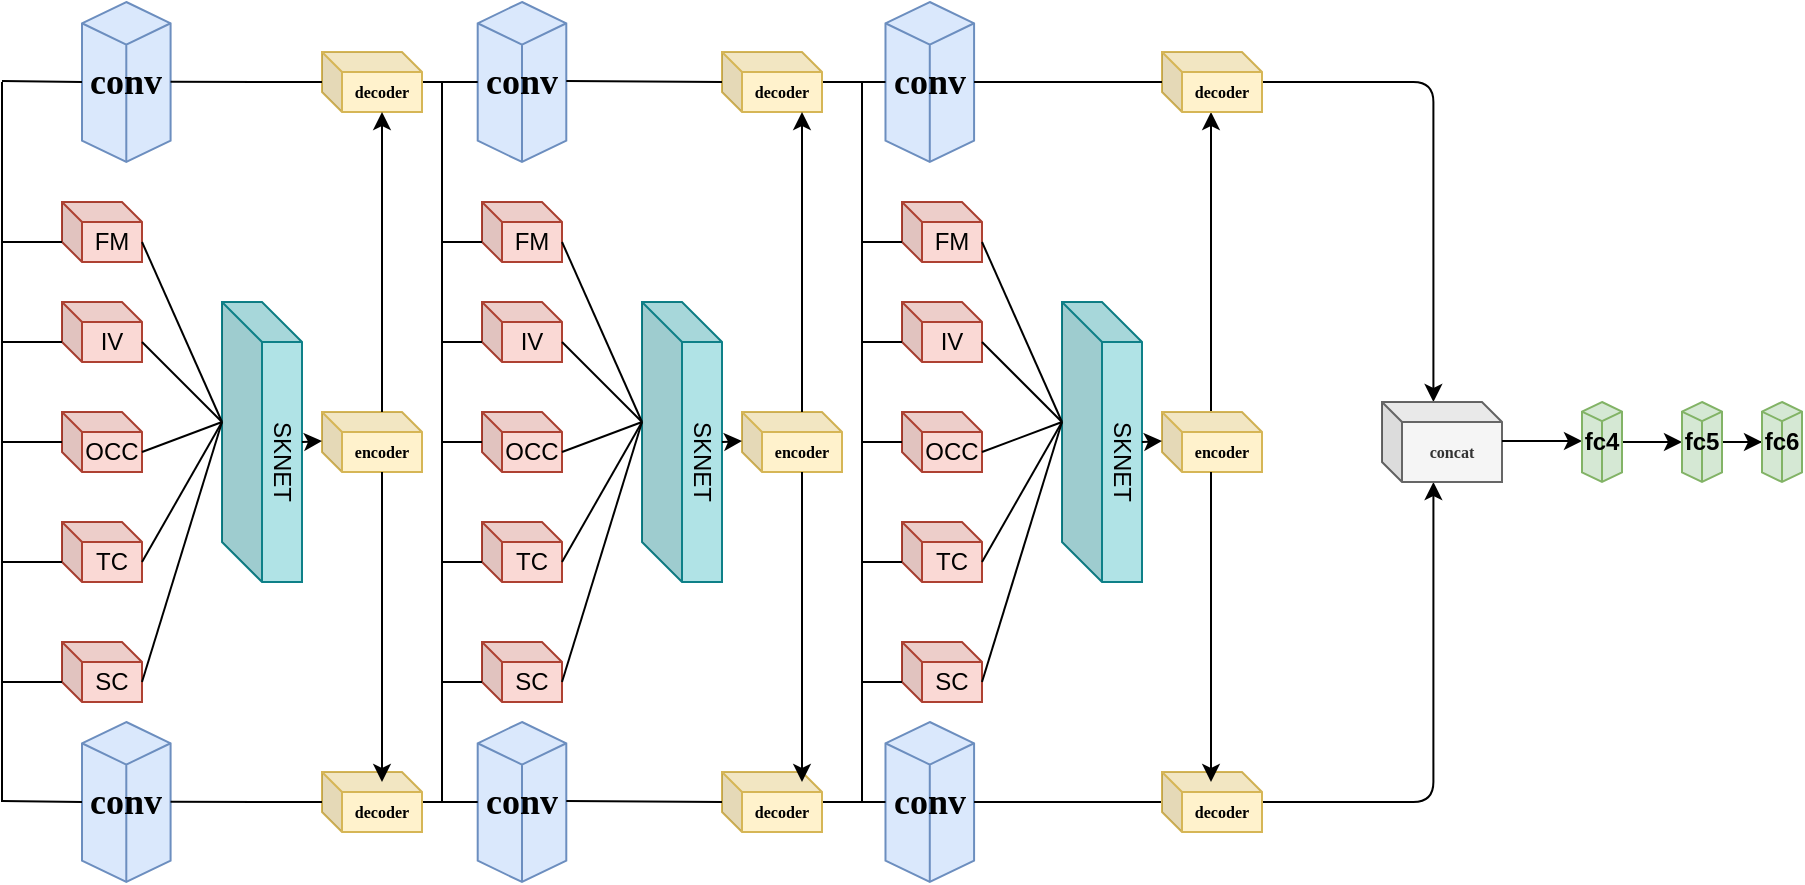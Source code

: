 <mxfile version="14.8.6" type="github">
  <diagram id="GJf43r-7LbxpunQonn26" name="第 1 页">
    <mxGraphModel dx="1238" dy="652" grid="1" gridSize="10" guides="1" tooltips="1" connect="1" arrows="1" fold="1" page="1" pageScale="1" pageWidth="827" pageHeight="1169" math="0" shadow="0">
      <root>
        <mxCell id="0" />
        <mxCell id="1" parent="0" />
        <mxCell id="bDL_2r86WqNwmGLxh7qB-3" value="&lt;h2&gt;&lt;font face=&quot;Times New Roman&quot;&gt;conv&lt;/font&gt;&lt;/h2&gt;" style="whiteSpace=wrap;html=1;shape=mxgraph.basic.isocube;isoAngle=15;direction=east;fillColor=#dae8fc;strokeColor=#6c8ebf;" parent="1" vertex="1">
          <mxGeometry x="80" y="160" width="44.295" height="80" as="geometry" />
        </mxCell>
        <mxCell id="bDL_2r86WqNwmGLxh7qB-8" value="&lt;h2&gt;&lt;font face=&quot;Times New Roman&quot;&gt;conv&lt;/font&gt;&lt;/h2&gt;" style="whiteSpace=wrap;html=1;shape=mxgraph.basic.isocube;isoAngle=15;direction=east;fillColor=#dae8fc;strokeColor=#6c8ebf;" parent="1" vertex="1">
          <mxGeometry x="277.851" y="160" width="44.295" height="80" as="geometry" />
        </mxCell>
        <mxCell id="bDL_2r86WqNwmGLxh7qB-20" value="" style="endArrow=none;html=1;exitX=1;exitY=0.5;exitDx=0;exitDy=0;exitPerimeter=0;entryX=0;entryY=0.5;entryDx=0;entryDy=0;entryPerimeter=0;" parent="1" target="bDL_2r86WqNwmGLxh7qB-8" edge="1">
          <mxGeometry x="201.12" y="200.07" width="41.22" height="50" as="geometry">
            <mxPoint x="246.109" y="200" as="sourcePoint" />
            <mxPoint x="335.562" y="320" as="targetPoint" />
          </mxGeometry>
        </mxCell>
        <mxCell id="bDL_2r86WqNwmGLxh7qB-31" value="&lt;h2&gt;&lt;font face=&quot;Times New Roman&quot;&gt;conv&lt;/font&gt;&lt;/h2&gt;" style="whiteSpace=wrap;html=1;shape=mxgraph.basic.isocube;isoAngle=15;direction=east;fillColor=#dae8fc;strokeColor=#6c8ebf;" parent="1" vertex="1">
          <mxGeometry x="481.745" y="160" width="44.295" height="80" as="geometry" />
        </mxCell>
        <mxCell id="bDL_2r86WqNwmGLxh7qB-33" value="" style="endArrow=none;html=1;exitX=1;exitY=0.5;exitDx=0;exitDy=0;exitPerimeter=0;entryX=0;entryY=0.5;entryDx=0;entryDy=0;entryPerimeter=0;" parent="1" target="bDL_2r86WqNwmGLxh7qB-31" edge="1">
          <mxGeometry x="405.014" y="200.07" width="41.22" height="50" as="geometry">
            <mxPoint x="450.004" y="200" as="sourcePoint" />
            <mxPoint x="539.456" y="320" as="targetPoint" />
          </mxGeometry>
        </mxCell>
        <mxCell id="zZluQEBC1r8uh6oRfPDT-14" value="&lt;h6&gt;&lt;font face=&quot;Times New Roman&quot;&gt;decoder&lt;/font&gt;&lt;/h6&gt;" style="shape=cube;whiteSpace=wrap;html=1;boundedLbl=1;backgroundOutline=1;darkOpacity=0.05;darkOpacity2=0.1;size=10;fillColor=#fff2cc;strokeColor=#d6b656;" vertex="1" parent="1">
          <mxGeometry x="200" y="185" width="50" height="30" as="geometry" />
        </mxCell>
        <mxCell id="zZluQEBC1r8uh6oRfPDT-16" value="" style="endArrow=none;html=1;" edge="1" parent="1">
          <mxGeometry x="80.004" y="160.5" width="41.22" height="50" as="geometry">
            <mxPoint x="124.294" y="199.929" as="sourcePoint" />
            <mxPoint x="200" y="200" as="targetPoint" />
          </mxGeometry>
        </mxCell>
        <mxCell id="zZluQEBC1r8uh6oRfPDT-17" value="&lt;h6&gt;&lt;font face=&quot;Times New Roman&quot;&gt;decoder&lt;/font&gt;&lt;/h6&gt;" style="shape=cube;whiteSpace=wrap;html=1;boundedLbl=1;backgroundOutline=1;darkOpacity=0.05;darkOpacity2=0.1;size=10;fillColor=#fff2cc;strokeColor=#d6b656;" vertex="1" parent="1">
          <mxGeometry x="400" y="185" width="50" height="30" as="geometry" />
        </mxCell>
        <mxCell id="zZluQEBC1r8uh6oRfPDT-19" value="" style="endArrow=none;html=1;" edge="1" parent="1">
          <mxGeometry x="277.854" y="160.07" width="41.22" height="50" as="geometry">
            <mxPoint x="322.144" y="199.499" as="sourcePoint" />
            <mxPoint x="400" y="200" as="targetPoint" />
          </mxGeometry>
        </mxCell>
        <mxCell id="zZluQEBC1r8uh6oRfPDT-20" value="&lt;h2&gt;&lt;font face=&quot;Times New Roman&quot;&gt;conv&lt;/font&gt;&lt;/h2&gt;" style="whiteSpace=wrap;html=1;shape=mxgraph.basic.isocube;isoAngle=15;direction=east;fillColor=#dae8fc;strokeColor=#6c8ebf;" vertex="1" parent="1">
          <mxGeometry x="80" y="520" width="44.295" height="80" as="geometry" />
        </mxCell>
        <mxCell id="zZluQEBC1r8uh6oRfPDT-21" value="&lt;h2&gt;&lt;font face=&quot;Times New Roman&quot;&gt;conv&lt;/font&gt;&lt;/h2&gt;" style="whiteSpace=wrap;html=1;shape=mxgraph.basic.isocube;isoAngle=15;direction=east;fillColor=#dae8fc;strokeColor=#6c8ebf;" vertex="1" parent="1">
          <mxGeometry x="277.851" y="520" width="44.295" height="80" as="geometry" />
        </mxCell>
        <mxCell id="zZluQEBC1r8uh6oRfPDT-22" value="" style="endArrow=none;html=1;exitX=1;exitY=0.5;exitDx=0;exitDy=0;exitPerimeter=0;entryX=0;entryY=0.5;entryDx=0;entryDy=0;entryPerimeter=0;" edge="1" target="zZluQEBC1r8uh6oRfPDT-21" parent="1">
          <mxGeometry x="201.12" y="560.07" width="41.22" height="50" as="geometry">
            <mxPoint x="246.109" y="560" as="sourcePoint" />
            <mxPoint x="335.562" y="680" as="targetPoint" />
          </mxGeometry>
        </mxCell>
        <mxCell id="zZluQEBC1r8uh6oRfPDT-23" value="&lt;h2&gt;&lt;font face=&quot;Times New Roman&quot;&gt;conv&lt;/font&gt;&lt;/h2&gt;" style="whiteSpace=wrap;html=1;shape=mxgraph.basic.isocube;isoAngle=15;direction=east;fillColor=#dae8fc;strokeColor=#6c8ebf;" vertex="1" parent="1">
          <mxGeometry x="481.745" y="520" width="44.295" height="80" as="geometry" />
        </mxCell>
        <mxCell id="zZluQEBC1r8uh6oRfPDT-24" value="" style="endArrow=none;html=1;exitX=1;exitY=0.5;exitDx=0;exitDy=0;exitPerimeter=0;entryX=0;entryY=0.5;entryDx=0;entryDy=0;entryPerimeter=0;" edge="1" target="zZluQEBC1r8uh6oRfPDT-23" parent="1">
          <mxGeometry x="405.014" y="560.07" width="41.22" height="50" as="geometry">
            <mxPoint x="450.004" y="560" as="sourcePoint" />
            <mxPoint x="539.456" y="680" as="targetPoint" />
          </mxGeometry>
        </mxCell>
        <mxCell id="zZluQEBC1r8uh6oRfPDT-25" value="&lt;h6&gt;&lt;font face=&quot;Times New Roman&quot;&gt;decoder&lt;/font&gt;&lt;/h6&gt;" style="shape=cube;whiteSpace=wrap;html=1;boundedLbl=1;backgroundOutline=1;darkOpacity=0.05;darkOpacity2=0.1;size=10;fillColor=#fff2cc;strokeColor=#d6b656;" vertex="1" parent="1">
          <mxGeometry x="200" y="545" width="50" height="30" as="geometry" />
        </mxCell>
        <mxCell id="zZluQEBC1r8uh6oRfPDT-26" value="" style="endArrow=none;html=1;" edge="1" parent="1">
          <mxGeometry x="80.004" y="520.5" width="41.22" height="50" as="geometry">
            <mxPoint x="124.294" y="559.929" as="sourcePoint" />
            <mxPoint x="200" y="560" as="targetPoint" />
          </mxGeometry>
        </mxCell>
        <mxCell id="zZluQEBC1r8uh6oRfPDT-27" value="&lt;h6&gt;&lt;font face=&quot;Times New Roman&quot;&gt;decoder&lt;/font&gt;&lt;/h6&gt;" style="shape=cube;whiteSpace=wrap;html=1;boundedLbl=1;backgroundOutline=1;darkOpacity=0.05;darkOpacity2=0.1;size=10;fillColor=#fff2cc;strokeColor=#d6b656;" vertex="1" parent="1">
          <mxGeometry x="400" y="545" width="50" height="30" as="geometry" />
        </mxCell>
        <mxCell id="zZluQEBC1r8uh6oRfPDT-28" value="" style="endArrow=none;html=1;" edge="1" parent="1">
          <mxGeometry x="277.854" y="520.07" width="41.22" height="50" as="geometry">
            <mxPoint x="322.144" y="559.499" as="sourcePoint" />
            <mxPoint x="400" y="560" as="targetPoint" />
          </mxGeometry>
        </mxCell>
        <mxCell id="zZluQEBC1r8uh6oRfPDT-29" value="" style="edgeStyle=segmentEdgeStyle;endArrow=classic;html=1;" edge="1" parent="1">
          <mxGeometry width="50" height="50" relative="1" as="geometry">
            <mxPoint x="651.75" y="200" as="sourcePoint" />
            <mxPoint x="755.71" y="360" as="targetPoint" />
          </mxGeometry>
        </mxCell>
        <mxCell id="zZluQEBC1r8uh6oRfPDT-30" value="" style="edgeStyle=segmentEdgeStyle;endArrow=classic;html=1;" edge="1" parent="1">
          <mxGeometry width="50" height="50" relative="1" as="geometry">
            <mxPoint x="651.75" y="560" as="sourcePoint" />
            <mxPoint x="755.71" y="400" as="targetPoint" />
          </mxGeometry>
        </mxCell>
        <mxCell id="zZluQEBC1r8uh6oRfPDT-32" value="&lt;h6&gt;&lt;font face=&quot;Times New Roman&quot;&gt;concat&lt;/font&gt;&lt;/h6&gt;" style="shape=cube;whiteSpace=wrap;html=1;boundedLbl=1;backgroundOutline=1;darkOpacity=0.05;darkOpacity2=0.1;size=10;fillColor=#f5f5f5;strokeColor=#666666;fontColor=#333333;" vertex="1" parent="1">
          <mxGeometry x="730" y="360" width="60" height="40" as="geometry" />
        </mxCell>
        <mxCell id="zZluQEBC1r8uh6oRfPDT-36" value="" style="endArrow=classic;html=1;" edge="1" parent="1">
          <mxGeometry width="50" height="50" relative="1" as="geometry">
            <mxPoint x="790" y="379.5" as="sourcePoint" />
            <mxPoint x="830" y="379.5" as="targetPoint" />
          </mxGeometry>
        </mxCell>
        <mxCell id="zZluQEBC1r8uh6oRfPDT-39" value="" style="edgeStyle=orthogonalEdgeStyle;rounded=0;orthogonalLoop=1;jettySize=auto;html=1;" edge="1" parent="1" source="zZluQEBC1r8uh6oRfPDT-37">
          <mxGeometry relative="1" as="geometry">
            <mxPoint x="880" y="380" as="targetPoint" />
          </mxGeometry>
        </mxCell>
        <mxCell id="zZluQEBC1r8uh6oRfPDT-37" value="&lt;b&gt;fc4&lt;/b&gt;" style="html=1;whiteSpace=wrap;shape=isoCube2;backgroundOutline=1;isoAngle=15;fillColor=#d5e8d4;strokeColor=#82b366;" vertex="1" parent="1">
          <mxGeometry x="830" y="360" width="20" height="40" as="geometry" />
        </mxCell>
        <mxCell id="zZluQEBC1r8uh6oRfPDT-41" value="" style="edgeStyle=orthogonalEdgeStyle;rounded=0;orthogonalLoop=1;jettySize=auto;html=1;" edge="1" parent="1" source="zZluQEBC1r8uh6oRfPDT-38" target="zZluQEBC1r8uh6oRfPDT-40">
          <mxGeometry relative="1" as="geometry" />
        </mxCell>
        <mxCell id="zZluQEBC1r8uh6oRfPDT-38" value="&lt;b&gt;fc5&lt;/b&gt;" style="html=1;whiteSpace=wrap;shape=isoCube2;backgroundOutline=1;isoAngle=15;fillColor=#d5e8d4;strokeColor=#82b366;" vertex="1" parent="1">
          <mxGeometry x="880" y="360" width="20" height="40" as="geometry" />
        </mxCell>
        <mxCell id="zZluQEBC1r8uh6oRfPDT-40" value="&lt;b&gt;fc6&lt;/b&gt;" style="html=1;whiteSpace=wrap;shape=isoCube2;backgroundOutline=1;isoAngle=15;fillColor=#d5e8d4;strokeColor=#82b366;" vertex="1" parent="1">
          <mxGeometry x="920" y="360" width="20" height="40" as="geometry" />
        </mxCell>
        <mxCell id="zZluQEBC1r8uh6oRfPDT-45" value="OCC" style="shape=cube;whiteSpace=wrap;html=1;boundedLbl=1;backgroundOutline=1;darkOpacity=0.05;darkOpacity2=0.1;size=10;fillColor=#fad9d5;strokeColor=#ae4132;" vertex="1" parent="1">
          <mxGeometry x="70" y="365" width="40" height="30" as="geometry" />
        </mxCell>
        <mxCell id="zZluQEBC1r8uh6oRfPDT-60" value="TC" style="shape=cube;whiteSpace=wrap;html=1;boundedLbl=1;backgroundOutline=1;darkOpacity=0.05;darkOpacity2=0.1;size=10;fillColor=#fad9d5;strokeColor=#ae4132;" vertex="1" parent="1">
          <mxGeometry x="70" y="420" width="40" height="30" as="geometry" />
        </mxCell>
        <mxCell id="zZluQEBC1r8uh6oRfPDT-61" value="FM" style="shape=cube;whiteSpace=wrap;html=1;boundedLbl=1;backgroundOutline=1;darkOpacity=0.05;darkOpacity2=0.1;size=10;fillColor=#fad9d5;strokeColor=#ae4132;" vertex="1" parent="1">
          <mxGeometry x="70" y="260" width="40" height="30" as="geometry" />
        </mxCell>
        <mxCell id="zZluQEBC1r8uh6oRfPDT-62" value="IV" style="shape=cube;whiteSpace=wrap;html=1;boundedLbl=1;backgroundOutline=1;darkOpacity=0.05;darkOpacity2=0.1;size=10;fillColor=#fad9d5;strokeColor=#ae4132;" vertex="1" parent="1">
          <mxGeometry x="70" y="310" width="40" height="30" as="geometry" />
        </mxCell>
        <mxCell id="zZluQEBC1r8uh6oRfPDT-63" value="SC" style="shape=cube;whiteSpace=wrap;html=1;boundedLbl=1;backgroundOutline=1;darkOpacity=0.05;darkOpacity2=0.1;size=10;fillColor=#fad9d5;strokeColor=#ae4132;" vertex="1" parent="1">
          <mxGeometry x="70" y="480" width="40" height="30" as="geometry" />
        </mxCell>
        <mxCell id="zZluQEBC1r8uh6oRfPDT-65" value="" style="shape=cube;whiteSpace=wrap;html=1;boundedLbl=1;backgroundOutline=1;darkOpacity=0.05;darkOpacity2=0.1;fillColor=#b0e3e6;strokeColor=#0e8088;" vertex="1" parent="1">
          <mxGeometry x="150" y="310" width="40" height="140" as="geometry" />
        </mxCell>
        <mxCell id="zZluQEBC1r8uh6oRfPDT-66" value="SKNET" style="text;html=1;strokeColor=none;fillColor=none;align=center;verticalAlign=middle;whiteSpace=wrap;rounded=0;rotation=90;" vertex="1" parent="1">
          <mxGeometry x="160" y="380" width="40" height="20" as="geometry" />
        </mxCell>
        <mxCell id="zZluQEBC1r8uh6oRfPDT-67" value="" style="endArrow=none;html=1;entryX=0;entryY=0;entryDx=0;entryDy=60;entryPerimeter=0;" edge="1" parent="1" target="zZluQEBC1r8uh6oRfPDT-65">
          <mxGeometry width="50" height="50" relative="1" as="geometry">
            <mxPoint x="110" y="280" as="sourcePoint" />
            <mxPoint x="170" y="310" as="targetPoint" />
          </mxGeometry>
        </mxCell>
        <mxCell id="zZluQEBC1r8uh6oRfPDT-68" value="" style="endArrow=none;html=1;entryX=0;entryY=0;entryDx=0;entryDy=60;entryPerimeter=0;" edge="1" parent="1" target="zZluQEBC1r8uh6oRfPDT-65">
          <mxGeometry width="50" height="50" relative="1" as="geometry">
            <mxPoint x="110" y="330" as="sourcePoint" />
            <mxPoint x="160" y="350" as="targetPoint" />
          </mxGeometry>
        </mxCell>
        <mxCell id="zZluQEBC1r8uh6oRfPDT-70" value="" style="endArrow=none;html=1;entryX=0;entryY=0;entryDx=0;entryDy=60;entryPerimeter=0;exitX=0;exitY=0;exitDx=40;exitDy=20;exitPerimeter=0;" edge="1" parent="1" source="zZluQEBC1r8uh6oRfPDT-45" target="zZluQEBC1r8uh6oRfPDT-65">
          <mxGeometry width="50" height="50" relative="1" as="geometry">
            <mxPoint x="110" y="390" as="sourcePoint" />
            <mxPoint x="160" y="410" as="targetPoint" />
          </mxGeometry>
        </mxCell>
        <mxCell id="zZluQEBC1r8uh6oRfPDT-72" value="" style="endArrow=none;html=1;exitX=0;exitY=0;exitDx=40;exitDy=20;exitPerimeter=0;" edge="1" parent="1" source="zZluQEBC1r8uh6oRfPDT-60">
          <mxGeometry width="50" height="50" relative="1" as="geometry">
            <mxPoint x="100" y="420" as="sourcePoint" />
            <mxPoint x="150" y="370" as="targetPoint" />
          </mxGeometry>
        </mxCell>
        <mxCell id="zZluQEBC1r8uh6oRfPDT-73" value="" style="endArrow=none;html=1;" edge="1" parent="1">
          <mxGeometry width="50" height="50" relative="1" as="geometry">
            <mxPoint x="110" y="500" as="sourcePoint" />
            <mxPoint x="150" y="370" as="targetPoint" />
          </mxGeometry>
        </mxCell>
        <mxCell id="zZluQEBC1r8uh6oRfPDT-74" value="&lt;h6&gt;&lt;font face=&quot;Times New Roman&quot;&gt;encoder&lt;/font&gt;&lt;/h6&gt;" style="shape=cube;whiteSpace=wrap;html=1;boundedLbl=1;backgroundOutline=1;darkOpacity=0.05;darkOpacity2=0.1;size=10;fillColor=#fff2cc;strokeColor=#d6b656;" vertex="1" parent="1">
          <mxGeometry x="200.0" y="365" width="50" height="30" as="geometry" />
        </mxCell>
        <mxCell id="zZluQEBC1r8uh6oRfPDT-81" value="" style="endArrow=classic;html=1;" edge="1" parent="1">
          <mxGeometry width="50" height="50" relative="1" as="geometry">
            <mxPoint x="190" y="380" as="sourcePoint" />
            <mxPoint x="200" y="379.5" as="targetPoint" />
          </mxGeometry>
        </mxCell>
        <mxCell id="zZluQEBC1r8uh6oRfPDT-83" value="" style="endArrow=classic;html=1;" edge="1" parent="1">
          <mxGeometry width="50" height="50" relative="1" as="geometry">
            <mxPoint x="230" y="365" as="sourcePoint" />
            <mxPoint x="230" y="215" as="targetPoint" />
          </mxGeometry>
        </mxCell>
        <mxCell id="zZluQEBC1r8uh6oRfPDT-86" value="" style="endArrow=classic;html=1;" edge="1" parent="1">
          <mxGeometry width="50" height="50" relative="1" as="geometry">
            <mxPoint x="230" y="395" as="sourcePoint" />
            <mxPoint x="230" y="550" as="targetPoint" />
          </mxGeometry>
        </mxCell>
        <mxCell id="zZluQEBC1r8uh6oRfPDT-87" value="OCC" style="shape=cube;whiteSpace=wrap;html=1;boundedLbl=1;backgroundOutline=1;darkOpacity=0.05;darkOpacity2=0.1;size=10;fillColor=#fad9d5;strokeColor=#ae4132;" vertex="1" parent="1">
          <mxGeometry x="280" y="365" width="40" height="30" as="geometry" />
        </mxCell>
        <mxCell id="zZluQEBC1r8uh6oRfPDT-88" value="TC" style="shape=cube;whiteSpace=wrap;html=1;boundedLbl=1;backgroundOutline=1;darkOpacity=0.05;darkOpacity2=0.1;size=10;fillColor=#fad9d5;strokeColor=#ae4132;" vertex="1" parent="1">
          <mxGeometry x="280" y="420" width="40" height="30" as="geometry" />
        </mxCell>
        <mxCell id="zZluQEBC1r8uh6oRfPDT-89" value="FM" style="shape=cube;whiteSpace=wrap;html=1;boundedLbl=1;backgroundOutline=1;darkOpacity=0.05;darkOpacity2=0.1;size=10;fillColor=#fad9d5;strokeColor=#ae4132;" vertex="1" parent="1">
          <mxGeometry x="280" y="260" width="40" height="30" as="geometry" />
        </mxCell>
        <mxCell id="zZluQEBC1r8uh6oRfPDT-90" value="IV" style="shape=cube;whiteSpace=wrap;html=1;boundedLbl=1;backgroundOutline=1;darkOpacity=0.05;darkOpacity2=0.1;size=10;fillColor=#fad9d5;strokeColor=#ae4132;" vertex="1" parent="1">
          <mxGeometry x="280" y="310" width="40" height="30" as="geometry" />
        </mxCell>
        <mxCell id="zZluQEBC1r8uh6oRfPDT-91" value="SC" style="shape=cube;whiteSpace=wrap;html=1;boundedLbl=1;backgroundOutline=1;darkOpacity=0.05;darkOpacity2=0.1;size=10;fillColor=#fad9d5;strokeColor=#ae4132;" vertex="1" parent="1">
          <mxGeometry x="280" y="480" width="40" height="30" as="geometry" />
        </mxCell>
        <mxCell id="zZluQEBC1r8uh6oRfPDT-92" value="" style="shape=cube;whiteSpace=wrap;html=1;boundedLbl=1;backgroundOutline=1;darkOpacity=0.05;darkOpacity2=0.1;fillColor=#b0e3e6;strokeColor=#0e8088;" vertex="1" parent="1">
          <mxGeometry x="360" y="310" width="40" height="140" as="geometry" />
        </mxCell>
        <mxCell id="zZluQEBC1r8uh6oRfPDT-93" value="SKNET" style="text;html=1;strokeColor=none;fillColor=none;align=center;verticalAlign=middle;whiteSpace=wrap;rounded=0;rotation=90;" vertex="1" parent="1">
          <mxGeometry x="370" y="380" width="40" height="20" as="geometry" />
        </mxCell>
        <mxCell id="zZluQEBC1r8uh6oRfPDT-94" value="" style="endArrow=none;html=1;entryX=0;entryY=0;entryDx=0;entryDy=60;entryPerimeter=0;" edge="1" target="zZluQEBC1r8uh6oRfPDT-92" parent="1">
          <mxGeometry width="50" height="50" relative="1" as="geometry">
            <mxPoint x="320" y="280" as="sourcePoint" />
            <mxPoint x="380" y="310" as="targetPoint" />
          </mxGeometry>
        </mxCell>
        <mxCell id="zZluQEBC1r8uh6oRfPDT-95" value="" style="endArrow=none;html=1;entryX=0;entryY=0;entryDx=0;entryDy=60;entryPerimeter=0;" edge="1" target="zZluQEBC1r8uh6oRfPDT-92" parent="1">
          <mxGeometry width="50" height="50" relative="1" as="geometry">
            <mxPoint x="320" y="330" as="sourcePoint" />
            <mxPoint x="370" y="350" as="targetPoint" />
          </mxGeometry>
        </mxCell>
        <mxCell id="zZluQEBC1r8uh6oRfPDT-96" value="" style="endArrow=none;html=1;entryX=0;entryY=0;entryDx=0;entryDy=60;entryPerimeter=0;exitX=0;exitY=0;exitDx=40;exitDy=20;exitPerimeter=0;" edge="1" source="zZluQEBC1r8uh6oRfPDT-87" target="zZluQEBC1r8uh6oRfPDT-92" parent="1">
          <mxGeometry width="50" height="50" relative="1" as="geometry">
            <mxPoint x="320" y="390" as="sourcePoint" />
            <mxPoint x="370" y="410" as="targetPoint" />
          </mxGeometry>
        </mxCell>
        <mxCell id="zZluQEBC1r8uh6oRfPDT-97" value="" style="endArrow=none;html=1;exitX=0;exitY=0;exitDx=40;exitDy=20;exitPerimeter=0;" edge="1" source="zZluQEBC1r8uh6oRfPDT-88" parent="1">
          <mxGeometry width="50" height="50" relative="1" as="geometry">
            <mxPoint x="310" y="420" as="sourcePoint" />
            <mxPoint x="360" y="370" as="targetPoint" />
          </mxGeometry>
        </mxCell>
        <mxCell id="zZluQEBC1r8uh6oRfPDT-98" value="" style="endArrow=none;html=1;" edge="1" parent="1">
          <mxGeometry width="50" height="50" relative="1" as="geometry">
            <mxPoint x="320" y="500" as="sourcePoint" />
            <mxPoint x="360" y="370" as="targetPoint" />
          </mxGeometry>
        </mxCell>
        <mxCell id="zZluQEBC1r8uh6oRfPDT-99" value="&lt;h6&gt;&lt;font face=&quot;Times New Roman&quot;&gt;encoder&lt;/font&gt;&lt;/h6&gt;" style="shape=cube;whiteSpace=wrap;html=1;boundedLbl=1;backgroundOutline=1;darkOpacity=0.05;darkOpacity2=0.1;size=10;fillColor=#fff2cc;strokeColor=#d6b656;" vertex="1" parent="1">
          <mxGeometry x="410" y="365" width="50" height="30" as="geometry" />
        </mxCell>
        <mxCell id="zZluQEBC1r8uh6oRfPDT-100" value="" style="endArrow=classic;html=1;" edge="1" parent="1">
          <mxGeometry width="50" height="50" relative="1" as="geometry">
            <mxPoint x="400" y="380" as="sourcePoint" />
            <mxPoint x="410" y="379.5" as="targetPoint" />
          </mxGeometry>
        </mxCell>
        <mxCell id="zZluQEBC1r8uh6oRfPDT-101" value="" style="endArrow=classic;html=1;" edge="1" parent="1">
          <mxGeometry width="50" height="50" relative="1" as="geometry">
            <mxPoint x="644.5" y="365" as="sourcePoint" />
            <mxPoint x="644.5" y="215" as="targetPoint" />
          </mxGeometry>
        </mxCell>
        <mxCell id="zZluQEBC1r8uh6oRfPDT-102" value="" style="endArrow=classic;html=1;" edge="1" parent="1">
          <mxGeometry width="50" height="50" relative="1" as="geometry">
            <mxPoint x="440" y="395" as="sourcePoint" />
            <mxPoint x="440" y="550" as="targetPoint" />
          </mxGeometry>
        </mxCell>
        <mxCell id="zZluQEBC1r8uh6oRfPDT-103" value="OCC" style="shape=cube;whiteSpace=wrap;html=1;boundedLbl=1;backgroundOutline=1;darkOpacity=0.05;darkOpacity2=0.1;size=10;fillColor=#fad9d5;strokeColor=#ae4132;" vertex="1" parent="1">
          <mxGeometry x="490" y="365" width="40" height="30" as="geometry" />
        </mxCell>
        <mxCell id="zZluQEBC1r8uh6oRfPDT-104" value="TC" style="shape=cube;whiteSpace=wrap;html=1;boundedLbl=1;backgroundOutline=1;darkOpacity=0.05;darkOpacity2=0.1;size=10;fillColor=#fad9d5;strokeColor=#ae4132;" vertex="1" parent="1">
          <mxGeometry x="490" y="420" width="40" height="30" as="geometry" />
        </mxCell>
        <mxCell id="zZluQEBC1r8uh6oRfPDT-105" value="FM" style="shape=cube;whiteSpace=wrap;html=1;boundedLbl=1;backgroundOutline=1;darkOpacity=0.05;darkOpacity2=0.1;size=10;fillColor=#fad9d5;strokeColor=#ae4132;" vertex="1" parent="1">
          <mxGeometry x="490" y="260" width="40" height="30" as="geometry" />
        </mxCell>
        <mxCell id="zZluQEBC1r8uh6oRfPDT-106" value="IV" style="shape=cube;whiteSpace=wrap;html=1;boundedLbl=1;backgroundOutline=1;darkOpacity=0.05;darkOpacity2=0.1;size=10;fillColor=#fad9d5;strokeColor=#ae4132;" vertex="1" parent="1">
          <mxGeometry x="490" y="310" width="40" height="30" as="geometry" />
        </mxCell>
        <mxCell id="zZluQEBC1r8uh6oRfPDT-107" value="SC" style="shape=cube;whiteSpace=wrap;html=1;boundedLbl=1;backgroundOutline=1;darkOpacity=0.05;darkOpacity2=0.1;size=10;fillColor=#fad9d5;strokeColor=#ae4132;" vertex="1" parent="1">
          <mxGeometry x="490" y="480" width="40" height="30" as="geometry" />
        </mxCell>
        <mxCell id="zZluQEBC1r8uh6oRfPDT-108" value="" style="shape=cube;whiteSpace=wrap;html=1;boundedLbl=1;backgroundOutline=1;darkOpacity=0.05;darkOpacity2=0.1;fillColor=#b0e3e6;strokeColor=#0e8088;" vertex="1" parent="1">
          <mxGeometry x="570" y="310" width="40" height="140" as="geometry" />
        </mxCell>
        <mxCell id="zZluQEBC1r8uh6oRfPDT-109" value="SKNET" style="text;html=1;strokeColor=none;fillColor=none;align=center;verticalAlign=middle;whiteSpace=wrap;rounded=0;rotation=90;" vertex="1" parent="1">
          <mxGeometry x="580" y="380" width="40" height="20" as="geometry" />
        </mxCell>
        <mxCell id="zZluQEBC1r8uh6oRfPDT-110" value="" style="endArrow=none;html=1;entryX=0;entryY=0;entryDx=0;entryDy=60;entryPerimeter=0;" edge="1" target="zZluQEBC1r8uh6oRfPDT-108" parent="1">
          <mxGeometry width="50" height="50" relative="1" as="geometry">
            <mxPoint x="530" y="280" as="sourcePoint" />
            <mxPoint x="590" y="310" as="targetPoint" />
          </mxGeometry>
        </mxCell>
        <mxCell id="zZluQEBC1r8uh6oRfPDT-111" value="" style="endArrow=none;html=1;entryX=0;entryY=0;entryDx=0;entryDy=60;entryPerimeter=0;" edge="1" target="zZluQEBC1r8uh6oRfPDT-108" parent="1">
          <mxGeometry width="50" height="50" relative="1" as="geometry">
            <mxPoint x="530" y="330" as="sourcePoint" />
            <mxPoint x="580" y="350" as="targetPoint" />
          </mxGeometry>
        </mxCell>
        <mxCell id="zZluQEBC1r8uh6oRfPDT-112" value="" style="endArrow=none;html=1;entryX=0;entryY=0;entryDx=0;entryDy=60;entryPerimeter=0;exitX=0;exitY=0;exitDx=40;exitDy=20;exitPerimeter=0;" edge="1" source="zZluQEBC1r8uh6oRfPDT-103" target="zZluQEBC1r8uh6oRfPDT-108" parent="1">
          <mxGeometry width="50" height="50" relative="1" as="geometry">
            <mxPoint x="530" y="390" as="sourcePoint" />
            <mxPoint x="580" y="410" as="targetPoint" />
          </mxGeometry>
        </mxCell>
        <mxCell id="zZluQEBC1r8uh6oRfPDT-113" value="" style="endArrow=none;html=1;exitX=0;exitY=0;exitDx=40;exitDy=20;exitPerimeter=0;" edge="1" source="zZluQEBC1r8uh6oRfPDT-104" parent="1">
          <mxGeometry width="50" height="50" relative="1" as="geometry">
            <mxPoint x="520" y="420" as="sourcePoint" />
            <mxPoint x="570" y="370" as="targetPoint" />
          </mxGeometry>
        </mxCell>
        <mxCell id="zZluQEBC1r8uh6oRfPDT-114" value="" style="endArrow=none;html=1;" edge="1" parent="1">
          <mxGeometry width="50" height="50" relative="1" as="geometry">
            <mxPoint x="530" y="500" as="sourcePoint" />
            <mxPoint x="570" y="370" as="targetPoint" />
          </mxGeometry>
        </mxCell>
        <mxCell id="zZluQEBC1r8uh6oRfPDT-115" value="&lt;h6&gt;&lt;font face=&quot;Times New Roman&quot;&gt;encoder&lt;/font&gt;&lt;/h6&gt;" style="shape=cube;whiteSpace=wrap;html=1;boundedLbl=1;backgroundOutline=1;darkOpacity=0.05;darkOpacity2=0.1;size=10;fillColor=#fff2cc;strokeColor=#d6b656;" vertex="1" parent="1">
          <mxGeometry x="620" y="365" width="50" height="30" as="geometry" />
        </mxCell>
        <mxCell id="zZluQEBC1r8uh6oRfPDT-116" value="" style="endArrow=classic;html=1;" edge="1" parent="1">
          <mxGeometry width="50" height="50" relative="1" as="geometry">
            <mxPoint x="610" y="380" as="sourcePoint" />
            <mxPoint x="620" y="379.5" as="targetPoint" />
          </mxGeometry>
        </mxCell>
        <mxCell id="zZluQEBC1r8uh6oRfPDT-118" value="&lt;h6&gt;&lt;font face=&quot;Times New Roman&quot;&gt;decoder&lt;/font&gt;&lt;/h6&gt;" style="shape=cube;whiteSpace=wrap;html=1;boundedLbl=1;backgroundOutline=1;darkOpacity=0.05;darkOpacity2=0.1;size=10;fillColor=#fff2cc;strokeColor=#d6b656;" vertex="1" parent="1">
          <mxGeometry x="620" y="185" width="50" height="30" as="geometry" />
        </mxCell>
        <mxCell id="zZluQEBC1r8uh6oRfPDT-119" value="" style="endArrow=none;html=1;exitX=1;exitY=0.5;exitDx=0;exitDy=0;exitPerimeter=0;" edge="1" parent="1" source="zZluQEBC1r8uh6oRfPDT-23">
          <mxGeometry x="497.854" y="520.07" width="41.22" height="50" as="geometry">
            <mxPoint x="542.144" y="559.499" as="sourcePoint" />
            <mxPoint x="620.0" y="560" as="targetPoint" />
          </mxGeometry>
        </mxCell>
        <mxCell id="zZluQEBC1r8uh6oRfPDT-120" value="&lt;h6&gt;&lt;font face=&quot;Times New Roman&quot;&gt;decoder&lt;/font&gt;&lt;/h6&gt;" style="shape=cube;whiteSpace=wrap;html=1;boundedLbl=1;backgroundOutline=1;darkOpacity=0.05;darkOpacity2=0.1;size=10;fillColor=#fff2cc;strokeColor=#d6b656;" vertex="1" parent="1">
          <mxGeometry x="620" y="545" width="50" height="30" as="geometry" />
        </mxCell>
        <mxCell id="zZluQEBC1r8uh6oRfPDT-121" value="" style="endArrow=classic;html=1;" edge="1" parent="1">
          <mxGeometry width="50" height="50" relative="1" as="geometry">
            <mxPoint x="644.5" y="395" as="sourcePoint" />
            <mxPoint x="644.5" y="550" as="targetPoint" />
          </mxGeometry>
        </mxCell>
        <mxCell id="zZluQEBC1r8uh6oRfPDT-122" value="" style="endArrow=classic;html=1;" edge="1" parent="1">
          <mxGeometry width="50" height="50" relative="1" as="geometry">
            <mxPoint x="440" y="365" as="sourcePoint" />
            <mxPoint x="440" y="215" as="targetPoint" />
          </mxGeometry>
        </mxCell>
        <mxCell id="zZluQEBC1r8uh6oRfPDT-123" value="" style="endArrow=none;html=1;" edge="1" parent="1">
          <mxGeometry width="50" height="50" relative="1" as="geometry">
            <mxPoint x="40" y="560" as="sourcePoint" />
            <mxPoint x="40" y="200" as="targetPoint" />
          </mxGeometry>
        </mxCell>
        <mxCell id="zZluQEBC1r8uh6oRfPDT-124" value="" style="endArrow=none;html=1;" edge="1" parent="1">
          <mxGeometry width="50" height="50" relative="1" as="geometry">
            <mxPoint x="260" y="560" as="sourcePoint" />
            <mxPoint x="260" y="200" as="targetPoint" />
          </mxGeometry>
        </mxCell>
        <mxCell id="zZluQEBC1r8uh6oRfPDT-125" value="" style="endArrow=none;html=1;" edge="1" parent="1">
          <mxGeometry width="50" height="50" relative="1" as="geometry">
            <mxPoint x="470" y="560" as="sourcePoint" />
            <mxPoint x="470" y="200" as="targetPoint" />
          </mxGeometry>
        </mxCell>
        <mxCell id="zZluQEBC1r8uh6oRfPDT-126" value="" style="endArrow=none;html=1;entryX=0;entryY=0.5;entryDx=0;entryDy=0;entryPerimeter=0;" edge="1" parent="1" target="bDL_2r86WqNwmGLxh7qB-3">
          <mxGeometry width="50" height="50" relative="1" as="geometry">
            <mxPoint x="40" y="199.5" as="sourcePoint" />
            <mxPoint x="70" y="199.5" as="targetPoint" />
          </mxGeometry>
        </mxCell>
        <mxCell id="zZluQEBC1r8uh6oRfPDT-130" value="" style="endArrow=none;html=1;" edge="1" parent="1">
          <mxGeometry width="50" height="50" relative="1" as="geometry">
            <mxPoint x="40" y="330" as="sourcePoint" />
            <mxPoint x="70" y="330" as="targetPoint" />
          </mxGeometry>
        </mxCell>
        <mxCell id="zZluQEBC1r8uh6oRfPDT-131" value="" style="endArrow=none;html=1;" edge="1" parent="1">
          <mxGeometry width="50" height="50" relative="1" as="geometry">
            <mxPoint x="40" y="280" as="sourcePoint" />
            <mxPoint x="70" y="280" as="targetPoint" />
          </mxGeometry>
        </mxCell>
        <mxCell id="zZluQEBC1r8uh6oRfPDT-132" value="" style="endArrow=none;html=1;" edge="1" parent="1">
          <mxGeometry width="50" height="50" relative="1" as="geometry">
            <mxPoint x="40" y="380" as="sourcePoint" />
            <mxPoint x="70" y="380" as="targetPoint" />
          </mxGeometry>
        </mxCell>
        <mxCell id="zZluQEBC1r8uh6oRfPDT-133" value="" style="endArrow=none;html=1;" edge="1" parent="1">
          <mxGeometry width="50" height="50" relative="1" as="geometry">
            <mxPoint x="40" y="440" as="sourcePoint" />
            <mxPoint x="70" y="440" as="targetPoint" />
          </mxGeometry>
        </mxCell>
        <mxCell id="zZluQEBC1r8uh6oRfPDT-134" value="" style="endArrow=none;html=1;" edge="1" parent="1">
          <mxGeometry width="50" height="50" relative="1" as="geometry">
            <mxPoint x="40" y="500" as="sourcePoint" />
            <mxPoint x="70" y="500" as="targetPoint" />
          </mxGeometry>
        </mxCell>
        <mxCell id="zZluQEBC1r8uh6oRfPDT-135" value="" style="endArrow=none;html=1;entryX=0;entryY=0.5;entryDx=0;entryDy=0;entryPerimeter=0;" edge="1" parent="1" target="zZluQEBC1r8uh6oRfPDT-20">
          <mxGeometry width="50" height="50" relative="1" as="geometry">
            <mxPoint x="40" y="559.5" as="sourcePoint" />
            <mxPoint x="70" y="559.5" as="targetPoint" />
          </mxGeometry>
        </mxCell>
        <mxCell id="zZluQEBC1r8uh6oRfPDT-137" value="" style="endArrow=none;html=1;" edge="1" parent="1">
          <mxGeometry width="50" height="50" relative="1" as="geometry">
            <mxPoint x="260" y="280" as="sourcePoint" />
            <mxPoint x="280" y="280" as="targetPoint" />
          </mxGeometry>
        </mxCell>
        <mxCell id="zZluQEBC1r8uh6oRfPDT-139" value="" style="endArrow=none;html=1;" edge="1" parent="1">
          <mxGeometry width="50" height="50" relative="1" as="geometry">
            <mxPoint x="260" y="330" as="sourcePoint" />
            <mxPoint x="280" y="330" as="targetPoint" />
          </mxGeometry>
        </mxCell>
        <mxCell id="zZluQEBC1r8uh6oRfPDT-140" value="" style="endArrow=none;html=1;" edge="1" parent="1">
          <mxGeometry width="50" height="50" relative="1" as="geometry">
            <mxPoint x="260" y="380" as="sourcePoint" />
            <mxPoint x="280" y="380" as="targetPoint" />
          </mxGeometry>
        </mxCell>
        <mxCell id="zZluQEBC1r8uh6oRfPDT-141" value="" style="endArrow=none;html=1;" edge="1" parent="1">
          <mxGeometry width="50" height="50" relative="1" as="geometry">
            <mxPoint x="260" y="500" as="sourcePoint" />
            <mxPoint x="280" y="500" as="targetPoint" />
          </mxGeometry>
        </mxCell>
        <mxCell id="zZluQEBC1r8uh6oRfPDT-142" value="" style="endArrow=none;html=1;exitX=1;exitY=0.5;exitDx=0;exitDy=0;exitPerimeter=0;" edge="1" parent="1" source="bDL_2r86WqNwmGLxh7qB-31">
          <mxGeometry x="497.854" y="160.07" width="41.22" height="50" as="geometry">
            <mxPoint x="542.144" y="199.499" as="sourcePoint" />
            <mxPoint x="620.0" y="200" as="targetPoint" />
          </mxGeometry>
        </mxCell>
        <mxCell id="zZluQEBC1r8uh6oRfPDT-145" value="" style="endArrow=none;html=1;" edge="1" parent="1">
          <mxGeometry width="50" height="50" relative="1" as="geometry">
            <mxPoint x="470" y="280" as="sourcePoint" />
            <mxPoint x="490" y="280" as="targetPoint" />
          </mxGeometry>
        </mxCell>
        <mxCell id="zZluQEBC1r8uh6oRfPDT-148" value="" style="endArrow=none;html=1;" edge="1" parent="1">
          <mxGeometry width="50" height="50" relative="1" as="geometry">
            <mxPoint x="470" y="330" as="sourcePoint" />
            <mxPoint x="490" y="330" as="targetPoint" />
          </mxGeometry>
        </mxCell>
        <mxCell id="zZluQEBC1r8uh6oRfPDT-150" value="" style="endArrow=none;html=1;" edge="1" parent="1">
          <mxGeometry width="50" height="50" relative="1" as="geometry">
            <mxPoint x="470" y="380" as="sourcePoint" />
            <mxPoint x="490" y="380" as="targetPoint" />
          </mxGeometry>
        </mxCell>
        <mxCell id="zZluQEBC1r8uh6oRfPDT-151" value="" style="endArrow=none;html=1;" edge="1" parent="1">
          <mxGeometry width="50" height="50" relative="1" as="geometry">
            <mxPoint x="470" y="440" as="sourcePoint" />
            <mxPoint x="490" y="440" as="targetPoint" />
          </mxGeometry>
        </mxCell>
        <mxCell id="zZluQEBC1r8uh6oRfPDT-152" value="" style="endArrow=none;html=1;" edge="1" parent="1">
          <mxGeometry width="50" height="50" relative="1" as="geometry">
            <mxPoint x="470" y="500" as="sourcePoint" />
            <mxPoint x="490" y="500" as="targetPoint" />
          </mxGeometry>
        </mxCell>
        <mxCell id="zZluQEBC1r8uh6oRfPDT-153" value="" style="endArrow=none;html=1;" edge="1" parent="1">
          <mxGeometry width="50" height="50" relative="1" as="geometry">
            <mxPoint x="260" y="440" as="sourcePoint" />
            <mxPoint x="280" y="440" as="targetPoint" />
          </mxGeometry>
        </mxCell>
      </root>
    </mxGraphModel>
  </diagram>
</mxfile>
